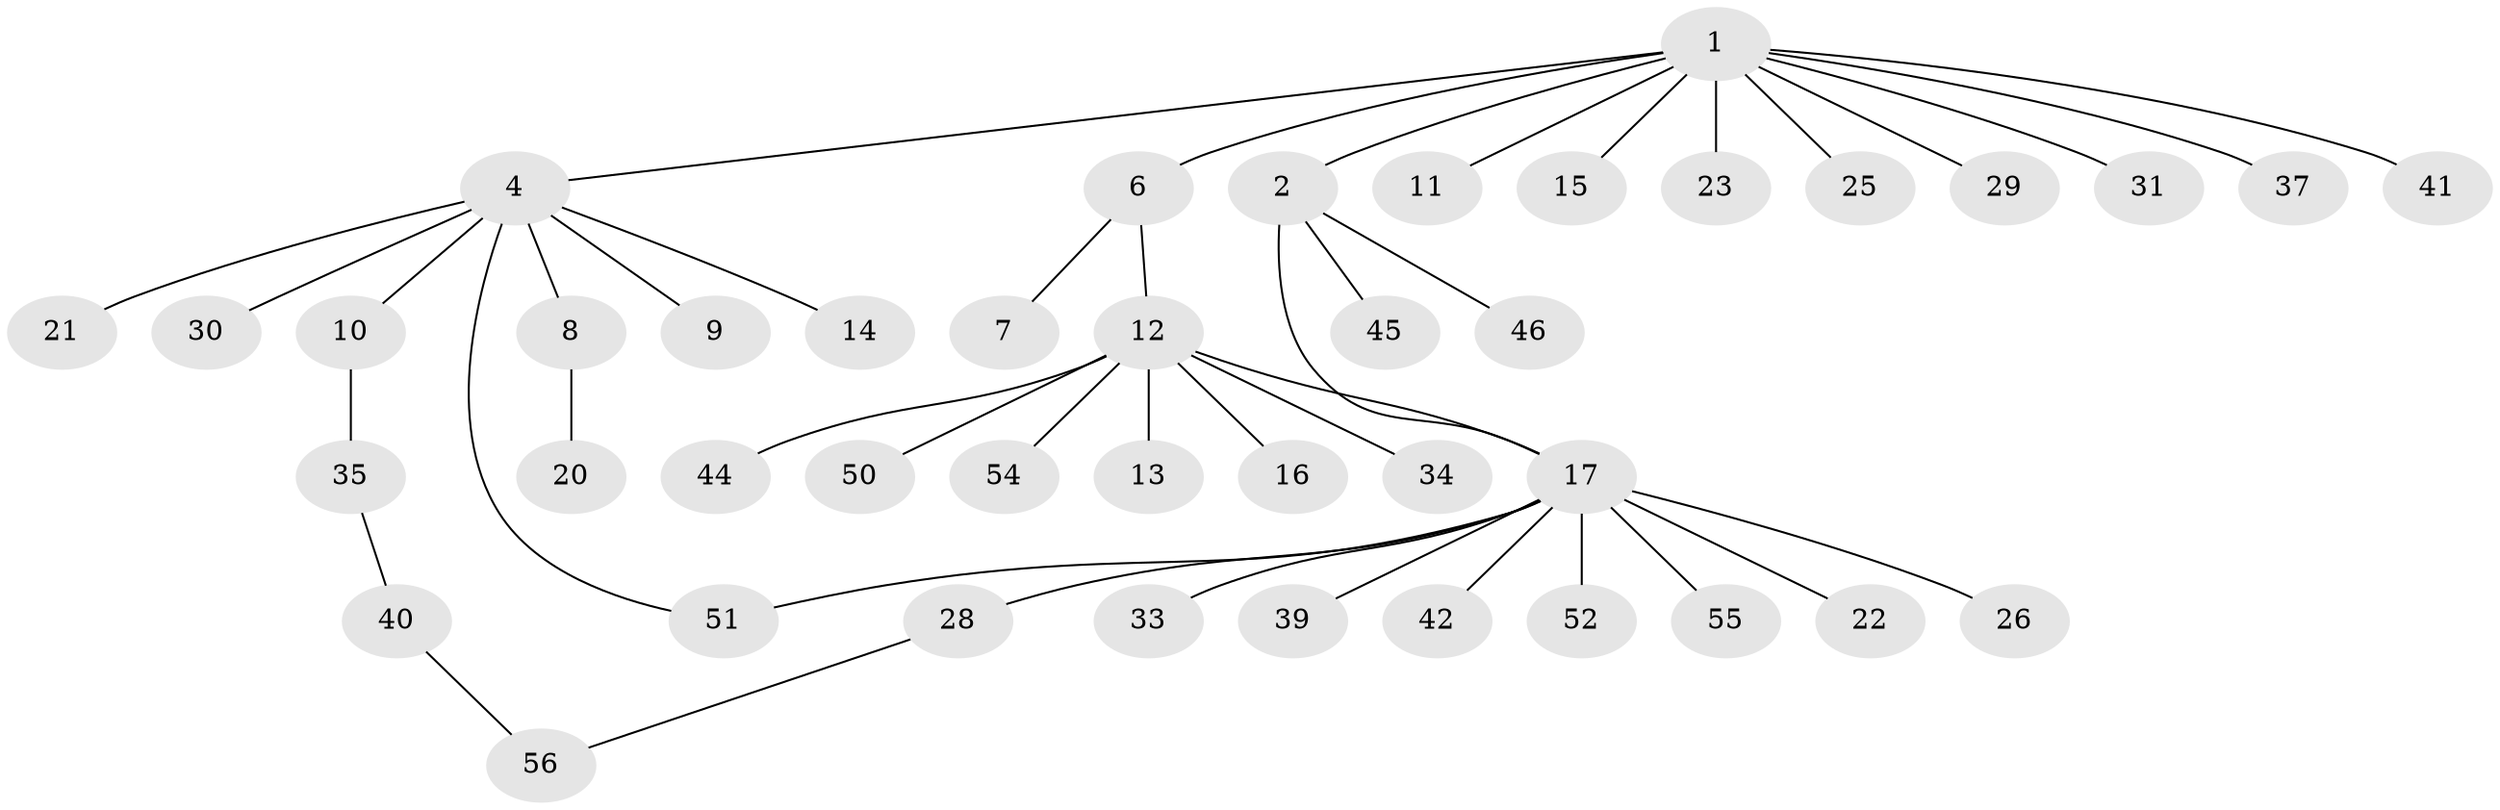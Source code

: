 // original degree distribution, {11: 0.017857142857142856, 5: 0.017857142857142856, 2: 0.23214285714285715, 9: 0.017857142857142856, 1: 0.5892857142857143, 3: 0.08928571428571429, 7: 0.017857142857142856, 10: 0.017857142857142856}
// Generated by graph-tools (version 1.1) at 2025/41/03/06/25 10:41:48]
// undirected, 42 vertices, 44 edges
graph export_dot {
graph [start="1"]
  node [color=gray90,style=filled];
  1 [super="+3"];
  2 [super="+5"];
  4 [super="+38"];
  6;
  7;
  8 [super="+19"];
  9 [super="+48"];
  10;
  11;
  12 [super="+24"];
  13 [super="+27"];
  14;
  15;
  16;
  17 [super="+18"];
  20;
  21;
  22;
  23;
  25;
  26;
  28 [super="+43"];
  29;
  30;
  31 [super="+32"];
  33 [super="+47"];
  34;
  35 [super="+36"];
  37;
  39;
  40 [super="+49"];
  41;
  42;
  44;
  45 [super="+53"];
  46;
  50;
  51;
  52;
  54;
  55;
  56;
  1 -- 2;
  1 -- 4;
  1 -- 6;
  1 -- 11;
  1 -- 23;
  1 -- 25;
  1 -- 29;
  1 -- 31;
  1 -- 37;
  1 -- 41;
  1 -- 15;
  2 -- 17;
  2 -- 45;
  2 -- 46;
  4 -- 8;
  4 -- 9;
  4 -- 10;
  4 -- 14;
  4 -- 21;
  4 -- 30;
  4 -- 51;
  6 -- 7;
  6 -- 12;
  8 -- 20;
  10 -- 35;
  12 -- 13;
  12 -- 16;
  12 -- 17;
  12 -- 50;
  12 -- 54;
  12 -- 34;
  12 -- 44;
  17 -- 22;
  17 -- 28;
  17 -- 33;
  17 -- 39;
  17 -- 42;
  17 -- 51;
  17 -- 55;
  17 -- 26;
  17 -- 52;
  28 -- 56;
  35 -- 40;
  40 -- 56;
}
